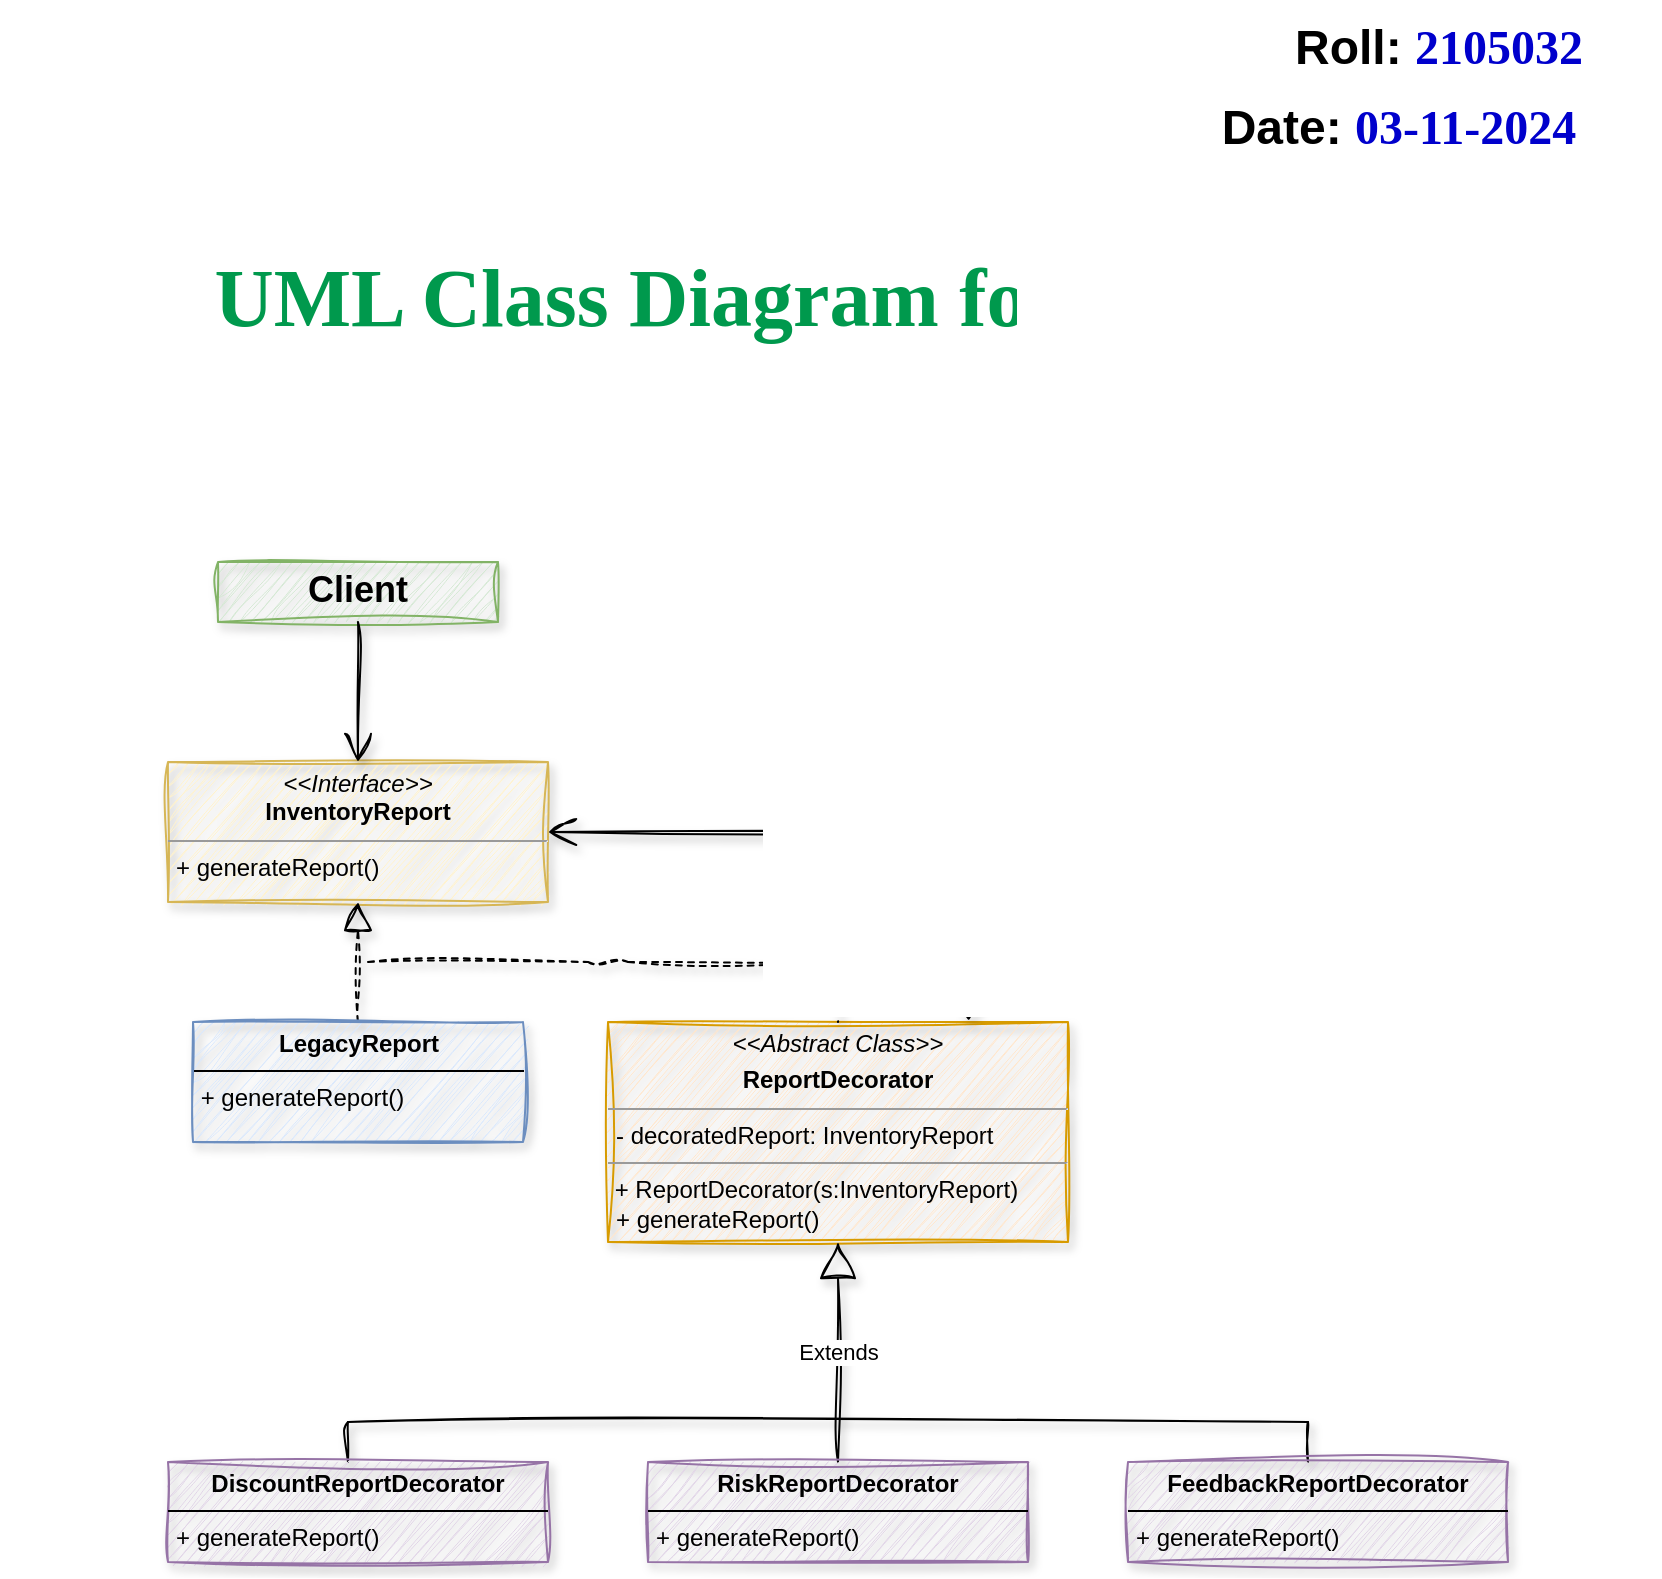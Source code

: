 <mxfile version="24.7.17">
  <diagram id="j40WSr4AiGo7OQh1qQzt" name="Page-1">
    <mxGraphModel dx="942" dy="551" grid="1" gridSize="10" guides="1" tooltips="1" connect="1" arrows="1" fold="1" page="1" pageScale="1" pageWidth="850" pageHeight="1100" background="none" math="0" shadow="0">
      <root>
        <mxCell id="0" />
        <mxCell id="1" parent="0" />
        <mxCell id="11" value="&lt;p style=&quot;margin:0px;margin-top:4px;text-align:center;&quot;&gt;&lt;i&gt;&amp;lt;&amp;lt;Interface&amp;gt;&amp;gt;&lt;/i&gt;&lt;br&gt;&lt;b&gt;InventoryReport&lt;/b&gt;&lt;/p&gt;&lt;hr size=&quot;1&quot;&gt;&lt;p style=&quot;margin:0px;margin-left:4px;&quot;&gt;&lt;/p&gt;&lt;p style=&quot;margin:0px;margin-left:4px;&quot;&gt;+ generateReport()&lt;br&gt;&lt;/p&gt;" style="verticalAlign=top;align=left;overflow=fill;fontSize=12;fontFamily=Helvetica;html=1;fillColor=#fff2cc;strokeColor=#d6b656;shadow=1;sketch=1;curveFitting=1;jiggle=2;" parent="1" vertex="1">
          <mxGeometry x="100" y="387" width="190" height="70" as="geometry" />
        </mxCell>
        <mxCell id="12" value="" style="endArrow=block;dashed=1;endFill=0;endSize=12;html=1;entryX=0.5;entryY=1;entryDx=0;entryDy=0;strokeColor=default;shadow=1;sketch=1;curveFitting=1;jiggle=2;" parent="1" target="11" edge="1">
          <mxGeometry width="160" relative="1" as="geometry">
            <mxPoint x="195" y="517" as="sourcePoint" />
            <mxPoint x="210" y="497" as="targetPoint" />
          </mxGeometry>
        </mxCell>
        <mxCell id="14" value="" style="endArrow=none;dashed=1;endFill=0;endSize=12;html=1;strokeColor=default;flowAnimation=0;shadow=1;sketch=1;curveFitting=1;jiggle=2;" parent="1" edge="1">
          <mxGeometry width="160" relative="1" as="geometry">
            <mxPoint x="200" y="487" as="sourcePoint" />
            <mxPoint x="430" y="487" as="targetPoint" />
            <Array as="points">
              <mxPoint x="320" y="487" />
            </Array>
          </mxGeometry>
        </mxCell>
        <mxCell id="16" value="&lt;p style=&quot;margin:0px;margin-top:4px;text-align:center;&quot;&gt;&lt;i&gt;&amp;lt;&amp;lt;Abstract Class&amp;gt;&amp;gt;&lt;/i&gt;&lt;b&gt;&lt;br&gt;&lt;/b&gt;&lt;/p&gt;&lt;p style=&quot;margin:0px;margin-top:4px;text-align:center;&quot;&gt;&lt;b&gt;ReportDecorator&lt;/b&gt;&lt;/p&gt;&lt;hr size=&quot;1&quot;&gt;&lt;p style=&quot;margin:0px;margin-left:4px;&quot;&gt;- decoratedReport: InventoryReport&lt;/p&gt;&lt;hr size=&quot;1&quot;&gt;&amp;nbsp;+ ReportDecorator(s:InventoryReport)&lt;span style=&quot;white-space: pre;&quot;&gt;&#x9;&lt;/span&gt;&lt;p style=&quot;margin:0px;margin-left:4px;&quot;&gt;+ generateReport()&lt;/p&gt;" style="verticalAlign=top;align=left;overflow=fill;fontSize=12;fontFamily=Helvetica;html=1;fillColor=#ffe6cc;strokeColor=#d79b00;shadow=1;sketch=1;curveFitting=1;jiggle=2;" parent="1" vertex="1">
          <mxGeometry x="320" y="517" width="230" height="110" as="geometry" />
        </mxCell>
        <mxCell id="17" value="" style="endArrow=none;dashed=1;endFill=0;endSize=12;html=1;strokeColor=default;entryX=0.5;entryY=0;entryDx=0;entryDy=0;shadow=1;sketch=1;curveFitting=1;jiggle=2;" parent="1" target="16" edge="1">
          <mxGeometry width="160" relative="1" as="geometry">
            <mxPoint x="435" y="487" as="sourcePoint" />
            <mxPoint x="550" y="421.68" as="targetPoint" />
            <Array as="points" />
          </mxGeometry>
        </mxCell>
        <mxCell id="19" value="Extends" style="endArrow=block;endSize=16;endFill=0;html=1;strokeColor=default;entryX=0.5;entryY=1;entryDx=0;entryDy=0;exitX=0.5;exitY=0;exitDx=0;exitDy=0;shadow=1;sketch=1;curveFitting=1;jiggle=2;" parent="1" target="16" edge="1">
          <mxGeometry width="160" relative="1" as="geometry">
            <mxPoint x="435" y="737" as="sourcePoint" />
            <mxPoint x="530" y="667" as="targetPoint" />
          </mxGeometry>
        </mxCell>
        <mxCell id="20" value="" style="endArrow=none;endSize=16;endFill=0;html=1;strokeColor=default;shadow=1;sketch=1;curveFitting=1;jiggle=2;" parent="1" edge="1">
          <mxGeometry width="160" relative="1" as="geometry">
            <mxPoint x="190" y="717" as="sourcePoint" />
            <mxPoint x="670" y="717" as="targetPoint" />
          </mxGeometry>
        </mxCell>
        <mxCell id="23" value="" style="endArrow=none;endSize=16;endFill=0;html=1;strokeColor=default;shadow=1;sketch=1;curveFitting=1;jiggle=2;" parent="1" edge="1">
          <mxGeometry width="160" relative="1" as="geometry">
            <mxPoint x="190" y="717" as="sourcePoint" />
            <mxPoint x="190" y="737" as="targetPoint" />
          </mxGeometry>
        </mxCell>
        <mxCell id="28" value="" style="endArrow=none;endSize=16;endFill=0;html=1;strokeColor=default;shadow=1;sketch=1;curveFitting=1;jiggle=2;" parent="1" edge="1">
          <mxGeometry width="160" relative="1" as="geometry">
            <mxPoint x="670" y="717" as="sourcePoint" />
            <mxPoint x="670" y="737" as="targetPoint" />
          </mxGeometry>
        </mxCell>
        <mxCell id="35" value="" style="endArrow=open;html=1;endSize=12;startArrow=diamondThin;startSize=14;startFill=0;edgeStyle=orthogonalEdgeStyle;align=left;verticalAlign=bottom;rounded=0;strokeColor=default;jumpStyle=line;jumpSize=1;entryX=1;entryY=0.5;entryDx=0;entryDy=0;exitX=0.784;exitY=-0.006;exitDx=0;exitDy=0;exitPerimeter=0;shadow=1;sketch=1;curveFitting=1;jiggle=2;" parent="1" source="16" target="11" edge="1">
          <mxGeometry x="-1" y="3" relative="1" as="geometry">
            <mxPoint x="670" y="437" as="sourcePoint" />
            <mxPoint x="320" y="421.64" as="targetPoint" />
          </mxGeometry>
        </mxCell>
        <mxCell id="37" value="&lt;p style=&quot;margin: 4px 0px 0px;&quot;&gt;&lt;b&gt;&lt;font style=&quot;font-size: 18px;&quot;&gt;Client&lt;/font&gt;&lt;/b&gt;&lt;/p&gt;" style="verticalAlign=top;align=center;overflow=fill;fontSize=12;fontFamily=Helvetica;html=1;fillColor=#d5e8d4;strokeColor=#82b366;shadow=1;sketch=1;curveFitting=1;jiggle=2;" parent="1" vertex="1">
          <mxGeometry x="125" y="287" width="140" height="30" as="geometry" />
        </mxCell>
        <mxCell id="38" value="" style="endArrow=open;html=1;endSize=12;startArrow=none;startSize=14;startFill=0;edgeStyle=orthogonalEdgeStyle;align=left;verticalAlign=bottom;rounded=0;strokeColor=default;jumpStyle=line;jumpSize=1;entryX=0.5;entryY=0;entryDx=0;entryDy=0;exitX=0.5;exitY=1;exitDx=0;exitDy=0;shadow=1;sketch=1;curveFitting=1;jiggle=2;" parent="1" source="37" target="11" edge="1">
          <mxGeometry x="-1" y="3" relative="1" as="geometry">
            <mxPoint x="160" y="367" as="sourcePoint" />
            <mxPoint x="320" y="367" as="targetPoint" />
          </mxGeometry>
        </mxCell>
        <mxCell id="40" value="Roll: &lt;font color=&quot;#0000cc&quot; face=&quot;Comic Sans MS&quot;&gt;2105032&lt;/font&gt;" style="text;html=1;fontSize=24;fontStyle=1;verticalAlign=middle;align=center;labelBackgroundColor=none;shadow=1;sketch=1;curveFitting=1;jiggle=2;" parent="1" vertex="1">
          <mxGeometry x="630" y="10" width="210" height="40" as="geometry" />
        </mxCell>
        <mxCell id="41" value="Date: &lt;font face=&quot;Comic Sans MS&quot; color=&quot;#0000cc&quot;&gt;03-11-2024&lt;/font&gt;" style="text;strokeColor=none;fillColor=none;html=1;fontSize=24;fontStyle=1;verticalAlign=middle;align=center;shadow=1;sketch=1;curveFitting=1;jiggle=2;" parent="1" vertex="1">
          <mxGeometry x="590" y="50" width="250" height="40" as="geometry" />
        </mxCell>
        <mxCell id="42" value="&lt;font color=&quot;#00994d&quot; face=&quot;Verdana&quot;&gt;UML Class Diagram for Problem 2&lt;/font&gt;" style="text;strokeColor=none;fillColor=none;html=1;fontSize=41;fontStyle=1;verticalAlign=middle;align=center;labelBackgroundColor=none;shadow=1;sketch=1;curveFitting=1;jiggle=2;" parent="1" vertex="1">
          <mxGeometry x="20" y="100" width="820" height="110" as="geometry" />
        </mxCell>
        <mxCell id="xqUnj2EW66AiWpOV1xBe-48" value="&lt;p style=&quot;margin:0px;margin-top:4px;text-align:center;&quot;&gt;&lt;b&gt;DiscountReportDecorator&lt;/b&gt;&lt;/p&gt;&lt;hr size=&quot;1&quot; style=&quot;border-style:solid;&quot;&gt;&lt;p style=&quot;margin:0px;margin-left:4px;&quot;&gt;+ generateReport()&lt;/p&gt;" style="verticalAlign=top;align=left;overflow=fill;html=1;whiteSpace=wrap;fillColor=#e1d5e7;strokeColor=#9673a6;shadow=1;sketch=1;curveFitting=1;jiggle=2;" parent="1" vertex="1">
          <mxGeometry x="100" y="737" width="190" height="50" as="geometry" />
        </mxCell>
        <mxCell id="xqUnj2EW66AiWpOV1xBe-49" value="&lt;p style=&quot;margin:0px;margin-top:4px;text-align:center;&quot;&gt;&lt;b&gt;RiskReportDecorator&lt;/b&gt;&lt;/p&gt;&lt;hr size=&quot;1&quot; style=&quot;border-style:solid;&quot;&gt;&lt;p style=&quot;margin:0px;margin-left:4px;&quot;&gt;+ generateReport()&lt;/p&gt;" style="verticalAlign=top;align=left;overflow=fill;html=1;whiteSpace=wrap;fillColor=#e1d5e7;strokeColor=#9673a6;shadow=1;sketch=1;curveFitting=1;jiggle=2;" parent="1" vertex="1">
          <mxGeometry x="340" y="737" width="190" height="50" as="geometry" />
        </mxCell>
        <mxCell id="xqUnj2EW66AiWpOV1xBe-50" value="&lt;p style=&quot;margin:0px;margin-top:4px;text-align:center;&quot;&gt;&lt;b&gt;FeedbackReportDecorator&lt;/b&gt;&lt;/p&gt;&lt;hr size=&quot;1&quot; style=&quot;border-style:solid;&quot;&gt;&lt;p style=&quot;margin:0px;margin-left:4px;&quot;&gt;+ generateReport()&lt;/p&gt;" style="verticalAlign=top;align=left;overflow=fill;html=1;whiteSpace=wrap;fillColor=#e1d5e7;strokeColor=#9673a6;shadow=1;sketch=1;curveFitting=1;jiggle=2;" parent="1" vertex="1">
          <mxGeometry x="580" y="737" width="190" height="50" as="geometry" />
        </mxCell>
        <mxCell id="xqUnj2EW66AiWpOV1xBe-56" value="&lt;p style=&quot;margin:0px;margin-top:4px;text-align:center;&quot;&gt;&lt;b&gt;LegacyReport&lt;/b&gt;&lt;/p&gt;&lt;hr size=&quot;1&quot; style=&quot;border-style:solid;&quot;&gt;&lt;div style=&quot;height:2px;&quot;&gt;&amp;nbsp;+ generateReport()&lt;/div&gt;" style="verticalAlign=top;align=left;overflow=fill;html=1;whiteSpace=wrap;fillColor=#dae8fc;strokeColor=#6c8ebf;shadow=1;sketch=1;curveFitting=1;jiggle=2;" parent="1" vertex="1">
          <mxGeometry x="112.5" y="517" width="165" height="60" as="geometry" />
        </mxCell>
      </root>
    </mxGraphModel>
  </diagram>
</mxfile>
